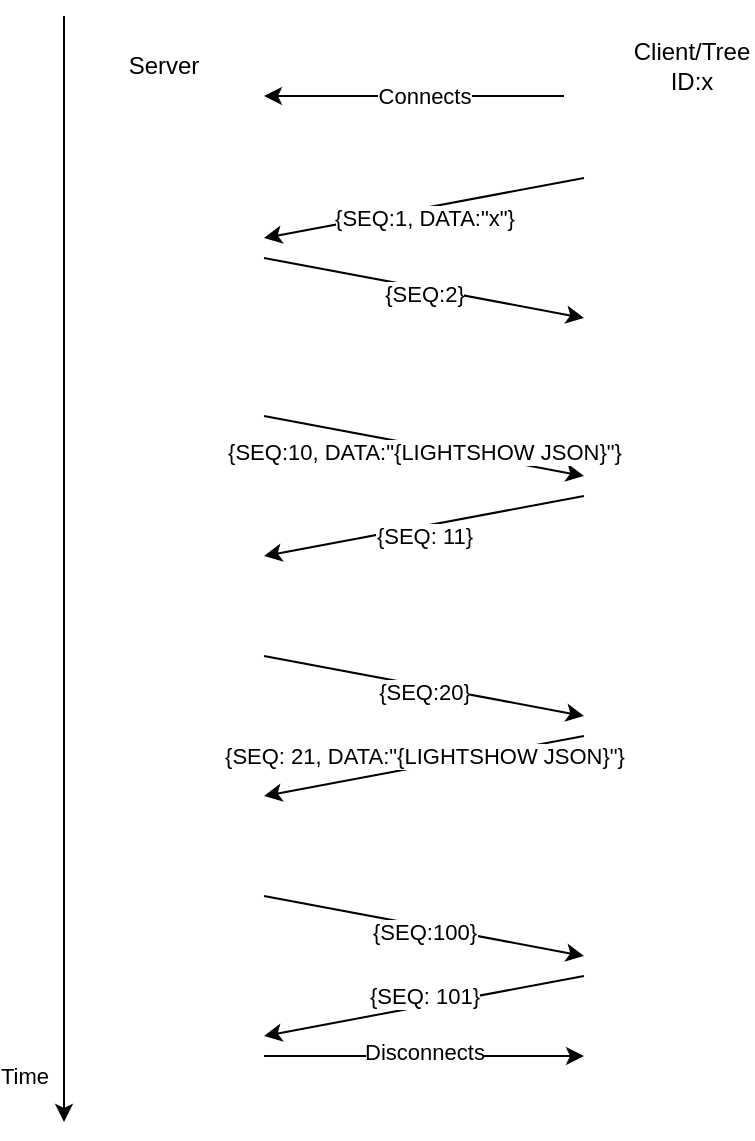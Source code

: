 <mxfile version="20.2.3" type="device"><diagram id="_pBjmV65m_qVR44ZCZ-s" name="Sida-1"><mxGraphModel dx="868" dy="553" grid="1" gridSize="10" guides="1" tooltips="1" connect="1" arrows="1" fold="1" page="1" pageScale="1" pageWidth="827" pageHeight="1169" math="0" shadow="0"><root><mxCell id="0"/><mxCell id="1" parent="0"/><mxCell id="yDaVSD41NR3LnENZ4NG5-1" value="Server" style="text;html=1;strokeColor=none;fillColor=none;align=center;verticalAlign=middle;whiteSpace=wrap;rounded=0;" vertex="1" parent="1"><mxGeometry x="120" y="90" width="60" height="30" as="geometry"/></mxCell><mxCell id="yDaVSD41NR3LnENZ4NG5-2" value="Client/Tree&lt;br&gt;ID:x" style="text;html=1;strokeColor=none;fillColor=none;align=center;verticalAlign=middle;whiteSpace=wrap;rounded=0;" vertex="1" parent="1"><mxGeometry x="384" y="90" width="60" height="30" as="geometry"/></mxCell><mxCell id="yDaVSD41NR3LnENZ4NG5-3" value="" style="endArrow=classic;html=1;rounded=0;" edge="1" parent="1"><mxGeometry width="50" height="50" relative="1" as="geometry"><mxPoint x="100" y="80" as="sourcePoint"/><mxPoint x="100" y="633" as="targetPoint"/></mxGeometry></mxCell><mxCell id="yDaVSD41NR3LnENZ4NG5-26" value="Time" style="edgeLabel;html=1;align=center;verticalAlign=middle;resizable=0;points=[];" vertex="1" connectable="0" parent="yDaVSD41NR3LnENZ4NG5-3"><mxGeometry x="0.208" y="-2" relative="1" as="geometry"><mxPoint x="-18" y="196" as="offset"/></mxGeometry></mxCell><mxCell id="yDaVSD41NR3LnENZ4NG5-4" value="" style="endArrow=classic;html=1;rounded=0;" edge="1" parent="1"><mxGeometry width="50" height="50" relative="1" as="geometry"><mxPoint x="350" y="120" as="sourcePoint"/><mxPoint x="200" y="120" as="targetPoint"/></mxGeometry></mxCell><mxCell id="yDaVSD41NR3LnENZ4NG5-5" value="Connects" style="edgeLabel;html=1;align=center;verticalAlign=middle;resizable=0;points=[];" vertex="1" connectable="0" parent="yDaVSD41NR3LnENZ4NG5-4"><mxGeometry x="0.333" y="1" relative="1" as="geometry"><mxPoint x="30" y="-1" as="offset"/></mxGeometry></mxCell><mxCell id="yDaVSD41NR3LnENZ4NG5-6" value="" style="endArrow=classic;html=1;rounded=0;" edge="1" parent="1"><mxGeometry width="50" height="50" relative="1" as="geometry"><mxPoint x="360" y="161" as="sourcePoint"/><mxPoint x="200" y="191" as="targetPoint"/></mxGeometry></mxCell><mxCell id="yDaVSD41NR3LnENZ4NG5-7" value="{SEQ:1, DATA:&quot;x&quot;}" style="edgeLabel;html=1;align=center;verticalAlign=middle;resizable=0;points=[];" vertex="1" connectable="0" parent="yDaVSD41NR3LnENZ4NG5-6"><mxGeometry x="0.333" y="1" relative="1" as="geometry"><mxPoint x="26" y="-1" as="offset"/></mxGeometry></mxCell><mxCell id="yDaVSD41NR3LnENZ4NG5-8" value="" style="endArrow=classic;html=1;rounded=0;" edge="1" parent="1"><mxGeometry width="50" height="50" relative="1" as="geometry"><mxPoint x="200" y="201" as="sourcePoint"/><mxPoint x="360" y="231" as="targetPoint"/></mxGeometry></mxCell><mxCell id="yDaVSD41NR3LnENZ4NG5-9" value="{SEQ:2}" style="edgeLabel;html=1;align=center;verticalAlign=middle;resizable=0;points=[];" vertex="1" connectable="0" parent="yDaVSD41NR3LnENZ4NG5-8"><mxGeometry x="0.333" y="1" relative="1" as="geometry"><mxPoint x="-27" y="-1" as="offset"/></mxGeometry></mxCell><mxCell id="yDaVSD41NR3LnENZ4NG5-10" value="" style="endArrow=classic;html=1;rounded=0;" edge="1" parent="1"><mxGeometry width="50" height="50" relative="1" as="geometry"><mxPoint x="200" y="280" as="sourcePoint"/><mxPoint x="360" y="310" as="targetPoint"/></mxGeometry></mxCell><mxCell id="yDaVSD41NR3LnENZ4NG5-11" value="{SEQ:10, DATA:&quot;{LIGHTSHOW JSON}&quot;}" style="edgeLabel;html=1;align=center;verticalAlign=middle;resizable=0;points=[];" vertex="1" connectable="0" parent="yDaVSD41NR3LnENZ4NG5-10"><mxGeometry x="0.333" y="1" relative="1" as="geometry"><mxPoint x="-27" y="-1" as="offset"/></mxGeometry></mxCell><mxCell id="yDaVSD41NR3LnENZ4NG5-12" value="" style="endArrow=classic;html=1;rounded=0;" edge="1" parent="1"><mxGeometry width="50" height="50" relative="1" as="geometry"><mxPoint x="200" y="400" as="sourcePoint"/><mxPoint x="360" y="430" as="targetPoint"/></mxGeometry></mxCell><mxCell id="yDaVSD41NR3LnENZ4NG5-13" value="{SEQ:20}" style="edgeLabel;html=1;align=center;verticalAlign=middle;resizable=0;points=[];" vertex="1" connectable="0" parent="yDaVSD41NR3LnENZ4NG5-12"><mxGeometry x="0.333" y="1" relative="1" as="geometry"><mxPoint x="-27" y="-1" as="offset"/></mxGeometry></mxCell><mxCell id="yDaVSD41NR3LnENZ4NG5-16" value="" style="endArrow=classic;html=1;rounded=0;" edge="1" parent="1"><mxGeometry width="50" height="50" relative="1" as="geometry"><mxPoint x="360" y="320" as="sourcePoint"/><mxPoint x="200" y="350" as="targetPoint"/></mxGeometry></mxCell><mxCell id="yDaVSD41NR3LnENZ4NG5-17" value="{SEQ: 11}" style="edgeLabel;html=1;align=center;verticalAlign=middle;resizable=0;points=[];" vertex="1" connectable="0" parent="yDaVSD41NR3LnENZ4NG5-16"><mxGeometry x="0.333" y="1" relative="1" as="geometry"><mxPoint x="26" y="-1" as="offset"/></mxGeometry></mxCell><mxCell id="yDaVSD41NR3LnENZ4NG5-18" value="" style="endArrow=classic;html=1;rounded=0;" edge="1" parent="1"><mxGeometry width="50" height="50" relative="1" as="geometry"><mxPoint x="360" y="440" as="sourcePoint"/><mxPoint x="200" y="470" as="targetPoint"/></mxGeometry></mxCell><mxCell id="yDaVSD41NR3LnENZ4NG5-19" value="{SEQ: 21, DATA:&quot;{LIGHTSHOW JSON}&quot;}" style="edgeLabel;html=1;align=center;verticalAlign=middle;resizable=0;points=[];" vertex="1" connectable="0" parent="yDaVSD41NR3LnENZ4NG5-18"><mxGeometry x="0.333" y="1" relative="1" as="geometry"><mxPoint x="26" y="-11" as="offset"/></mxGeometry></mxCell><mxCell id="yDaVSD41NR3LnENZ4NG5-20" value="" style="endArrow=classic;html=1;rounded=0;" edge="1" parent="1"><mxGeometry width="50" height="50" relative="1" as="geometry"><mxPoint x="200" y="520" as="sourcePoint"/><mxPoint x="360" y="550" as="targetPoint"/></mxGeometry></mxCell><mxCell id="yDaVSD41NR3LnENZ4NG5-21" value="{SEQ:100}" style="edgeLabel;html=1;align=center;verticalAlign=middle;resizable=0;points=[];" vertex="1" connectable="0" parent="yDaVSD41NR3LnENZ4NG5-20"><mxGeometry x="0.333" y="1" relative="1" as="geometry"><mxPoint x="-27" y="-1" as="offset"/></mxGeometry></mxCell><mxCell id="yDaVSD41NR3LnENZ4NG5-22" value="" style="endArrow=classic;html=1;rounded=0;" edge="1" parent="1"><mxGeometry width="50" height="50" relative="1" as="geometry"><mxPoint x="360" y="560" as="sourcePoint"/><mxPoint x="200" y="590" as="targetPoint"/></mxGeometry></mxCell><mxCell id="yDaVSD41NR3LnENZ4NG5-23" value="{SEQ: 101}" style="edgeLabel;html=1;align=center;verticalAlign=middle;resizable=0;points=[];" vertex="1" connectable="0" parent="yDaVSD41NR3LnENZ4NG5-22"><mxGeometry x="0.333" y="1" relative="1" as="geometry"><mxPoint x="26" y="-11" as="offset"/></mxGeometry></mxCell><mxCell id="yDaVSD41NR3LnENZ4NG5-24" value="" style="endArrow=classic;html=1;rounded=0;" edge="1" parent="1"><mxGeometry width="50" height="50" relative="1" as="geometry"><mxPoint x="200" y="600" as="sourcePoint"/><mxPoint x="360" y="600" as="targetPoint"/></mxGeometry></mxCell><mxCell id="yDaVSD41NR3LnENZ4NG5-25" value="Disconnects" style="edgeLabel;html=1;align=center;verticalAlign=middle;resizable=0;points=[];" vertex="1" connectable="0" parent="yDaVSD41NR3LnENZ4NG5-24"><mxGeometry x="0.333" y="1" relative="1" as="geometry"><mxPoint x="-27" y="-1" as="offset"/></mxGeometry></mxCell></root></mxGraphModel></diagram></mxfile>